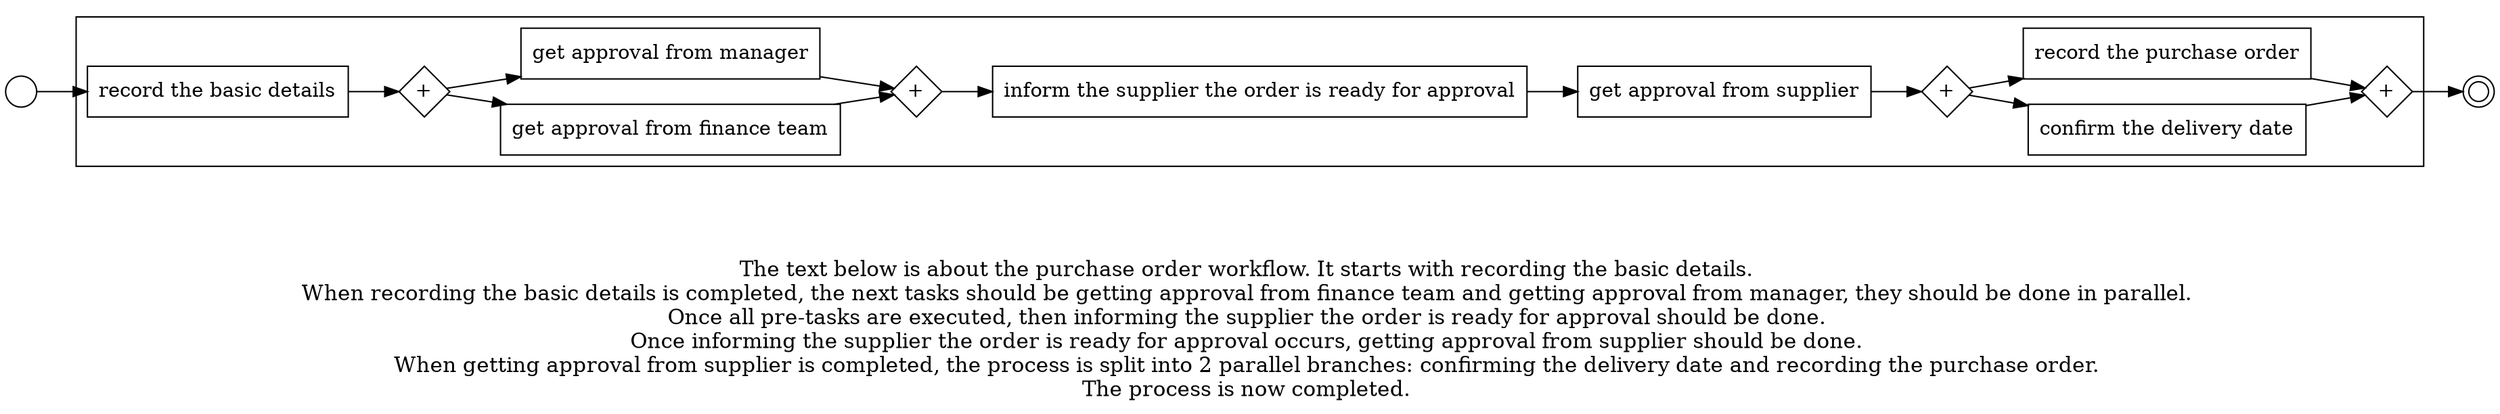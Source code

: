 digraph purchase_order_workflow_69 {
	graph [rankdir=LR]
	START_NODE [label="" shape=circle width=0.3]
	subgraph CLUSTER_0 {
		"record the basic details" [shape=box]
		"AND_SPLIT--2. Approval_5TRO" [label="+" fixedsize=true shape=diamond width=0.5]
		"record the basic details" -> "AND_SPLIT--2. Approval_5TRO"
		"get approval from finance team" [shape=box]
		"AND_SPLIT--2. Approval_5TRO" -> "get approval from finance team"
		"get approval from manager" [shape=box]
		"AND_SPLIT--2. Approval_5TRO" -> "get approval from manager"
		"AND_JOIN--2. Approval_5TRO" [label="+" fixedsize=true shape=diamond width=0.5]
		"get approval from finance team" -> "AND_JOIN--2. Approval_5TRO"
		"get approval from manager" -> "AND_JOIN--2. Approval_5TRO"
		"inform the supplier the order is ready for approval" [shape=box]
		"AND_JOIN--2. Approval_5TRO" -> "inform the supplier the order is ready for approval"
		"get approval from supplier" [shape=box]
		"inform the supplier the order is ready for approval" -> "get approval from supplier"
		"AND_SPLIT--6. Final steps_U076" [label="+" fixedsize=true shape=diamond width=0.5]
		"get approval from supplier" -> "AND_SPLIT--6. Final steps_U076"
		"confirm the delivery date" [shape=box]
		"AND_SPLIT--6. Final steps_U076" -> "confirm the delivery date"
		"record the purchase order" [shape=box]
		"AND_SPLIT--6. Final steps_U076" -> "record the purchase order"
		"AND_JOIN--6. Final steps_U076" [label="+" fixedsize=true shape=diamond width=0.5]
		"confirm the delivery date" -> "AND_JOIN--6. Final steps_U076"
		"record the purchase order" -> "AND_JOIN--6. Final steps_U076"
	}
	START_NODE -> "record the basic details"
	END_NODE [label="" shape=doublecircle width=0.2]
	"AND_JOIN--6. Final steps_U076" -> END_NODE
	fontsize=15 label="\n\n
The text below is about the purchase order workflow. It starts with recording the basic details. 
When recording the basic details is completed, the next tasks should be getting approval from finance team and getting approval from manager, they should be done in parallel. 
Once all pre-tasks are executed, then informing the supplier the order is ready for approval should be done. 
Once informing the supplier the order is ready for approval occurs, getting approval from supplier should be done. 
When getting approval from supplier is completed, the process is split into 2 parallel branches: confirming the delivery date and recording the purchase order. 
The process is now completed. 
"
}
